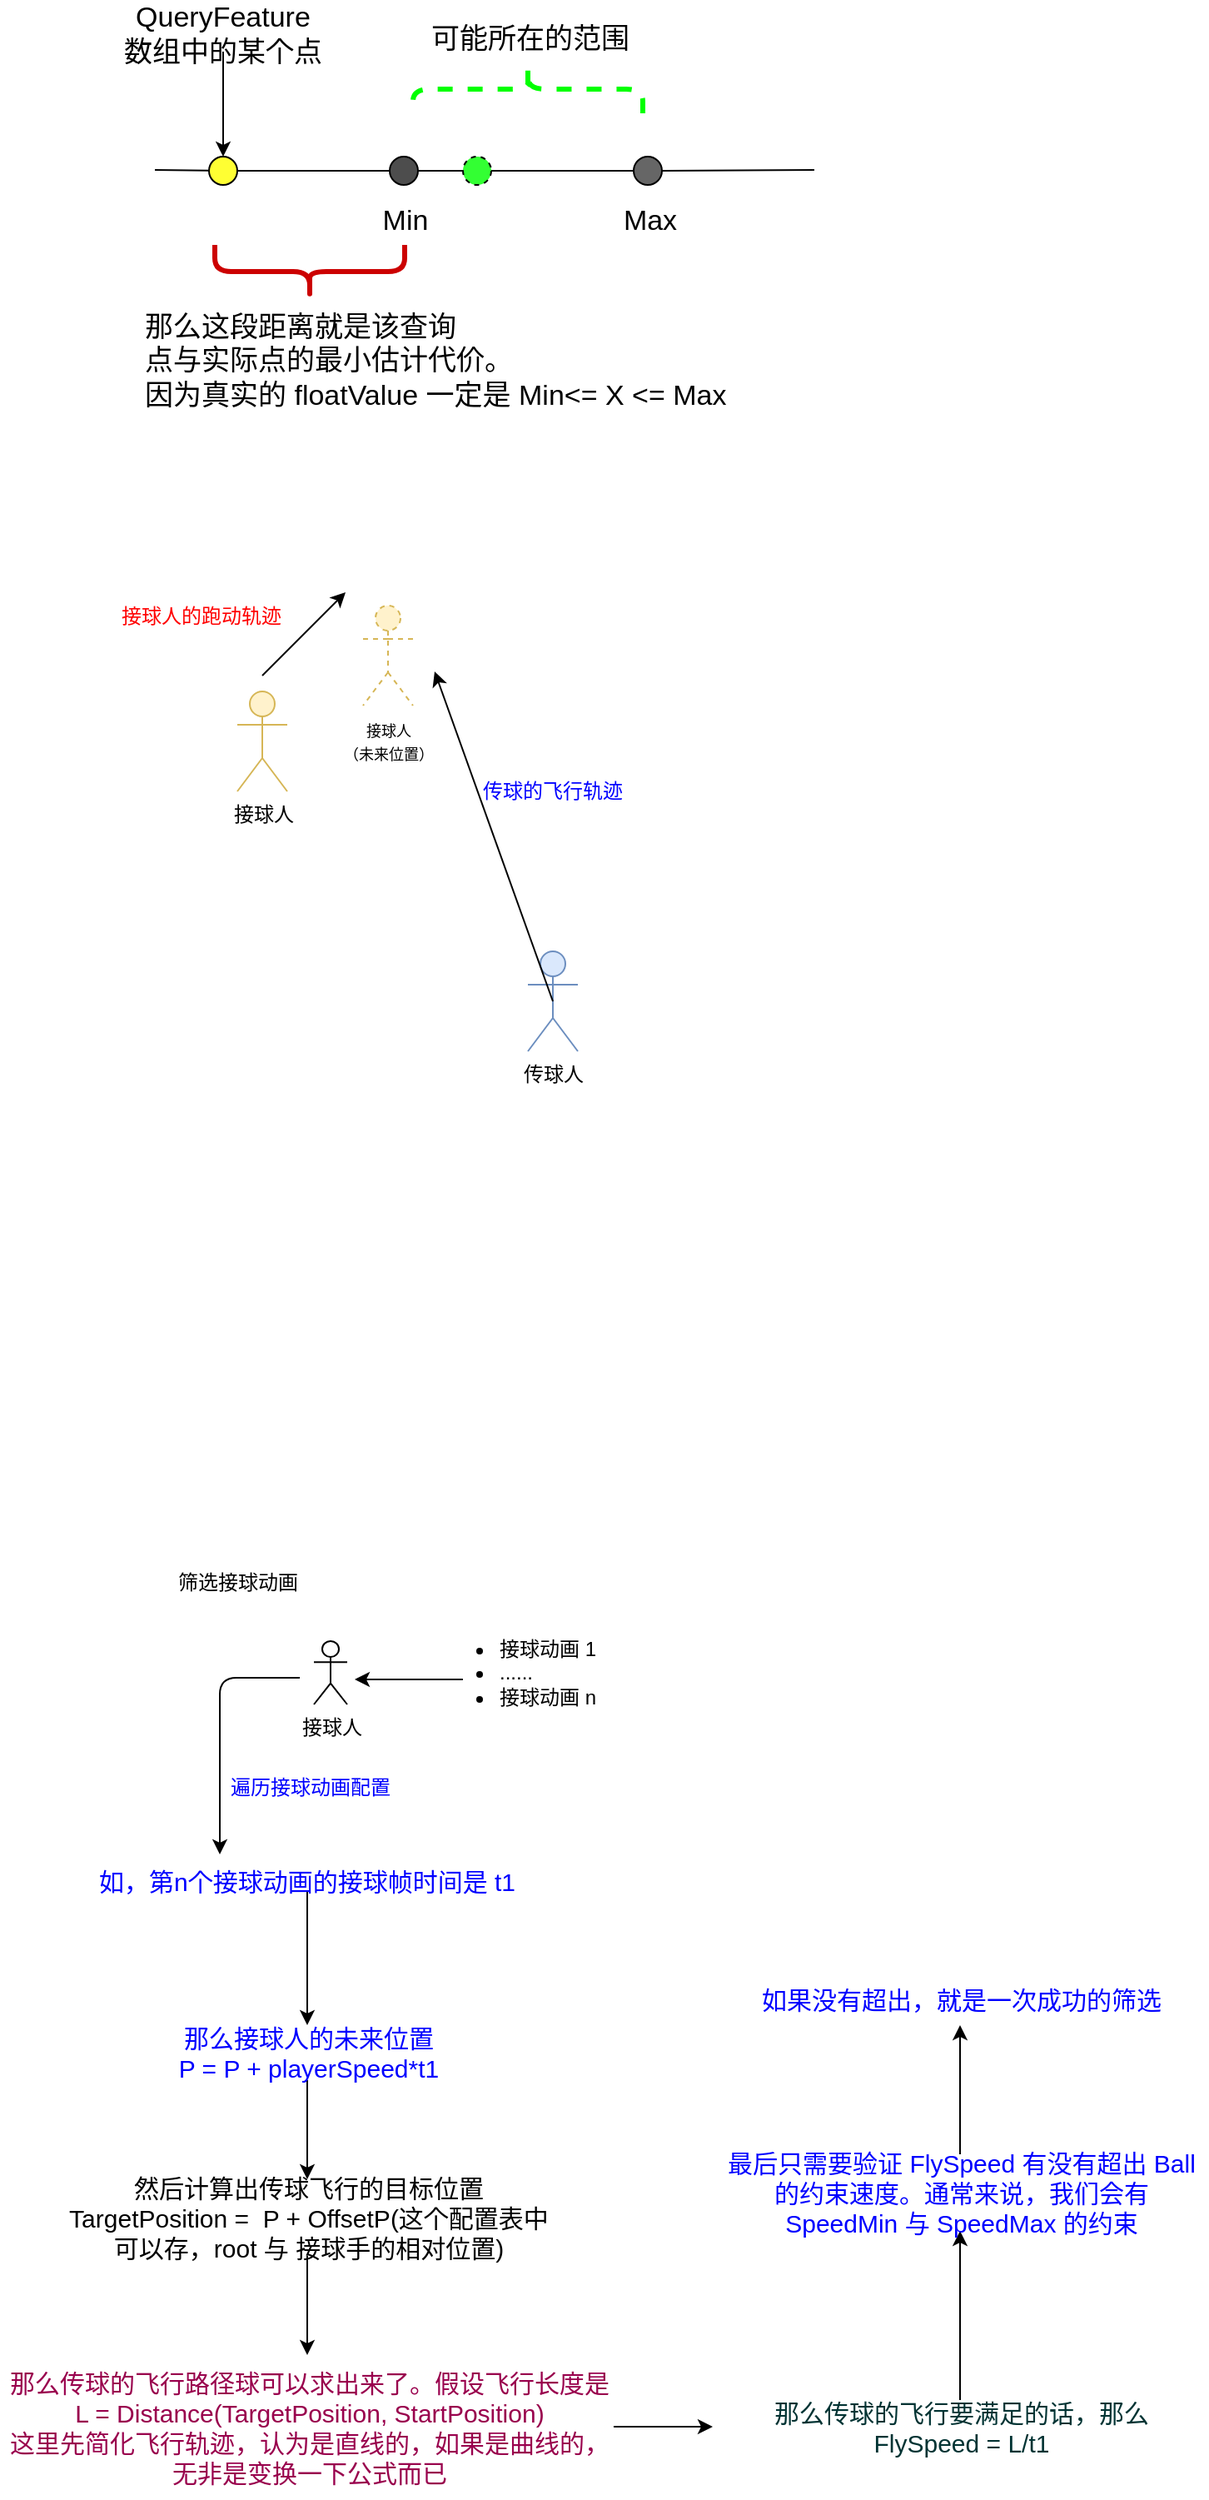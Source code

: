﻿<mxfile version="12.2.4" pages="1"><diagram id="gTX1wIGOyTt5i0pFKWsg" name="Page-1"><mxGraphModel dx="1472" dy="926" grid="0" gridSize="10" guides="1" tooltips="1" connect="1" arrows="1" fold="1" page="0" pageScale="1" pageWidth="850" pageHeight="1100" math="0" shadow="0"><root><mxCell id="0"/><mxCell id="1" parent="0"/><mxCell id="2" value="" style="endArrow=none;html=1;" parent="1" source="5" edge="1"><mxGeometry width="50" height="50" relative="1" as="geometry"><mxPoint x="20" y="70" as="sourcePoint"/><mxPoint x="416" y="70" as="targetPoint"/></mxGeometry></mxCell><mxCell id="3" value="" style="ellipse;whiteSpace=wrap;html=1;aspect=fixed;fillColor=#4D4D4D;" parent="1" vertex="1"><mxGeometry x="161" y="62" width="17" height="17" as="geometry"/></mxCell><mxCell id="4" value="" style="endArrow=none;html=1;" parent="1" source="13" target="3" edge="1"><mxGeometry width="50" height="50" relative="1" as="geometry"><mxPoint x="20" y="70" as="sourcePoint"/><mxPoint x="460" y="70" as="targetPoint"/></mxGeometry></mxCell><mxCell id="5" value="" style="ellipse;whiteSpace=wrap;html=1;aspect=fixed;fillColor=#666666;" parent="1" vertex="1"><mxGeometry x="307.5" y="62" width="17" height="17" as="geometry"/></mxCell><mxCell id="6" value="" style="endArrow=none;html=1;" parent="1" source="20" target="5" edge="1"><mxGeometry width="50" height="50" relative="1" as="geometry"><mxPoint x="82" y="70.5" as="sourcePoint"/><mxPoint x="460" y="70" as="targetPoint"/></mxGeometry></mxCell><mxCell id="9" value="Min&lt;br style=&quot;font-size: 17px;&quot;&gt;" style="text;html=1;resizable=0;points=[];autosize=1;align=center;verticalAlign=top;spacingTop=-6;fillColor=none;strokeColor=none;fontColor=#000000;fontSize=17;textDirection=ltr;" parent="1" vertex="1"><mxGeometry x="155" y="90" width="29" height="14" as="geometry"/></mxCell><mxCell id="10" value="Max" style="text;html=1;resizable=0;points=[];autosize=1;align=center;verticalAlign=top;spacingTop=-6;fillColor=none;strokeColor=none;fontColor=#000000;fontSize=17;textDirection=ltr;" parent="1" vertex="1"><mxGeometry x="295.5" y="90" width="42" height="18" as="geometry"/></mxCell><mxCell id="16" value="" style="edgeStyle=orthogonalEdgeStyle;rounded=0;orthogonalLoop=1;jettySize=auto;html=1;fontSize=17;fontColor=none;entryX=0.5;entryY=0;entryDx=0;entryDy=0;" parent="1" source="11" target="13" edge="1"><mxGeometry relative="1" as="geometry"><mxPoint x="70" y="19" as="targetPoint"/></mxGeometry></mxCell><mxCell id="11" value="QueryFeature&lt;br&gt;数组中的某个点" style="text;html=1;strokeColor=none;fillColor=none;align=center;verticalAlign=middle;whiteSpace=wrap;rounded=0;fontSize=17;fontColor=#000000;" parent="1" vertex="1"><mxGeometry x="-11" y="-21" width="144" height="20" as="geometry"/></mxCell><mxCell id="13" value="" style="ellipse;whiteSpace=wrap;html=1;aspect=fixed;fillColor=#FFFF33;fontColor=none;noLabel=1;" parent="1" vertex="1"><mxGeometry x="52.5" y="62" width="17" height="17" as="geometry"/></mxCell><mxCell id="14" value="" style="endArrow=none;html=1;" parent="1" target="13" edge="1"><mxGeometry width="50" height="50" relative="1" as="geometry"><mxPoint x="20" y="70" as="sourcePoint"/><mxPoint x="161" y="70.5" as="targetPoint"/></mxGeometry></mxCell><mxCell id="18" value="" style="shape=curlyBracket;whiteSpace=wrap;html=1;rounded=1;fillColor=#FFFF33;fontSize=17;fontColor=none;align=center;direction=north;strokeColor=#CC0000;strokeWidth=3;" parent="1" vertex="1"><mxGeometry x="56" y="115" width="114" height="32" as="geometry"/></mxCell><mxCell id="19" value="那么这段距离就是该查询&lt;br&gt;点与实际点的最小估计代价。&lt;br&gt;因为真实的 floatValue 一定是 Min&amp;lt;= X &amp;lt;= Max&lt;br&gt;" style="text;html=1;resizable=0;points=[];autosize=1;align=left;verticalAlign=top;spacingTop=-4;fontSize=17;fontColor=none;" parent="1" vertex="1"><mxGeometry x="12" y="152" width="359" height="60" as="geometry"/></mxCell><mxCell id="20" value="" style="ellipse;whiteSpace=wrap;html=1;aspect=fixed;fillColor=#33FF33;fontColor=none;noLabel=1;dashed=1;" parent="1" vertex="1"><mxGeometry x="205" y="62" width="17" height="17" as="geometry"/></mxCell><mxCell id="21" value="" style="endArrow=none;html=1;" parent="1" source="3" target="20" edge="1"><mxGeometry width="50" height="50" relative="1" as="geometry"><mxPoint x="178" y="70.5" as="sourcePoint"/><mxPoint x="307.5" y="70.5" as="targetPoint"/></mxGeometry></mxCell><mxCell id="22" value="可能所在的范围" style="text;html=1;resizable=0;points=[];autosize=1;align=left;verticalAlign=top;spacingTop=-4;fontSize=17;fontColor=none;" parent="1" vertex="1"><mxGeometry x="184" y="-21" width="129" height="20" as="geometry"/></mxCell><mxCell id="23" value="" style="shape=curlyBracket;whiteSpace=wrap;html=1;rounded=1;dashed=1;strokeColor=#00FF00;strokeWidth=3;fillColor=#00CC00;fontSize=17;fontColor=none;align=center;direction=south;" parent="1" vertex="1"><mxGeometry x="175" y="7" width="138" height="29" as="geometry"/></mxCell><mxCell id="25" value="接球人" style="shape=umlActor;verticalLabelPosition=bottom;labelBackgroundColor=#ffffff;verticalAlign=top;html=1;outlineConnect=0;fillColor=#fff2cc;strokeColor=#d6b656;" parent="1" vertex="1"><mxGeometry x="69.5" y="383" width="30" height="60" as="geometry"/></mxCell><mxCell id="26" value="传球人" style="shape=umlActor;verticalLabelPosition=bottom;labelBackgroundColor=#ffffff;verticalAlign=top;html=1;outlineConnect=0;fillColor=#dae8fc;strokeColor=#6c8ebf;" parent="1" vertex="1"><mxGeometry x="244" y="539" width="30" height="60" as="geometry"/></mxCell><mxCell id="34" value="" style="endArrow=classic;html=1;exitX=0.5;exitY=0.5;exitDx=0;exitDy=0;exitPerimeter=0;" parent="1" source="26" edge="1"><mxGeometry width="50" height="50" relative="1" as="geometry"><mxPoint x="-11" y="689" as="sourcePoint"/><mxPoint x="188" y="371" as="targetPoint"/></mxGeometry></mxCell><mxCell id="35" value="传球的飞行轨迹" style="text;html=1;strokeColor=none;fillColor=none;align=center;verticalAlign=middle;whiteSpace=wrap;rounded=0;fontColor=#0000FF;" parent="1" vertex="1"><mxGeometry x="195" y="434.5" width="128" height="17" as="geometry"/></mxCell><mxCell id="36" value="&lt;font style=&quot;font-size: 9px&quot;&gt;接球人&lt;br&gt;（未来位置）&lt;/font&gt;" style="shape=umlActor;verticalLabelPosition=bottom;labelBackgroundColor=#ffffff;verticalAlign=top;html=1;outlineConnect=0;dashed=1;fillColor=#fff2cc;strokeColor=#d6b656;" parent="1" vertex="1"><mxGeometry x="145" y="331.5" width="30" height="60" as="geometry"/></mxCell><mxCell id="37" value="" style="endArrow=classic;html=1;" parent="1" edge="1"><mxGeometry width="50" height="50" relative="1" as="geometry"><mxPoint x="84.5" y="373.5" as="sourcePoint"/><mxPoint x="134.5" y="323.5" as="targetPoint"/></mxGeometry></mxCell><mxCell id="38" value="接球人的跑动轨迹" style="text;html=1;strokeColor=none;fillColor=none;align=center;verticalAlign=middle;whiteSpace=wrap;rounded=0;dashed=1;fontColor=#FF0000;" parent="1" vertex="1"><mxGeometry x="-11" y="331.5" width="118" height="12" as="geometry"/></mxCell><mxCell id="40" value="筛选接球动画" style="text;html=1;strokeColor=none;fillColor=none;align=center;verticalAlign=middle;whiteSpace=wrap;rounded=0;dashed=1;fontColor=#000000;" vertex="1" parent="1"><mxGeometry x="23.5" y="912" width="92" height="12" as="geometry"/></mxCell><mxCell id="42" value="接球人" style="shape=umlActor;verticalLabelPosition=bottom;labelBackgroundColor=#ffffff;verticalAlign=top;html=1;outlineConnect=0;fontColor=#000000;" vertex="1" parent="1"><mxGeometry x="115.5" y="953" width="20" height="38" as="geometry"/></mxCell><mxCell id="44" value="&lt;ul&gt;&lt;li&gt;接球动画 1&lt;/li&gt;&lt;li&gt;......&lt;/li&gt;&lt;li&gt;接球动画 n&lt;/li&gt;&lt;/ul&gt;" style="text;strokeColor=none;fillColor=none;html=1;whiteSpace=wrap;verticalAlign=middle;overflow=hidden;fontColor=#000000;" vertex="1" parent="1"><mxGeometry x="184.5" y="932" width="140" height="80" as="geometry"/></mxCell><mxCell id="47" value="" style="endArrow=classic;html=1;fontColor=#000000;exitX=0.146;exitY=0.55;exitDx=0;exitDy=0;exitPerimeter=0;" edge="1" parent="1" source="44"><mxGeometry width="50" height="50" relative="1" as="geometry"><mxPoint x="-11" y="1083" as="sourcePoint"/><mxPoint x="140" y="976" as="targetPoint"/></mxGeometry></mxCell><mxCell id="48" value="" style="endArrow=classic;html=1;fontColor=#000000;" edge="1" parent="1"><mxGeometry width="50" height="50" relative="1" as="geometry"><mxPoint x="107" y="975" as="sourcePoint"/><mxPoint x="59" y="1081" as="targetPoint"/><Array as="points"><mxPoint x="59" y="975"/></Array></mxGeometry></mxCell><mxCell id="49" value="遍历接球动画配置" style="text;html=1;strokeColor=none;fillColor=none;align=center;verticalAlign=middle;whiteSpace=wrap;rounded=0;fontColor=#0000FF;" vertex="1" parent="1"><mxGeometry x="61" y="1037" width="105" height="7" as="geometry"/></mxCell><mxCell id="54" value="" style="edgeStyle=orthogonalEdgeStyle;rounded=0;orthogonalLoop=1;jettySize=auto;html=1;fontSize=15;fontColor=#0000FF;" edge="1" parent="1" source="52" target="53"><mxGeometry relative="1" as="geometry"/></mxCell><mxCell id="52" value="如，第n个接球动画的接球帧时间是 t1" style="text;html=1;strokeColor=none;fillColor=none;align=center;verticalAlign=middle;whiteSpace=wrap;rounded=0;fontColor=#0000FF;fontSize=15;" vertex="1" parent="1"><mxGeometry x="-27" y="1090" width="277" height="13" as="geometry"/></mxCell><mxCell id="58" value="" style="edgeStyle=orthogonalEdgeStyle;rounded=0;orthogonalLoop=1;jettySize=auto;html=1;fontSize=15;fontColor=#0000FF;" edge="1" parent="1" source="53" target="57"><mxGeometry relative="1" as="geometry"/></mxCell><mxCell id="53" value="那么接球人的未来位置&lt;br&gt;P = P + playerSpeed*t1" style="text;html=1;strokeColor=none;fillColor=none;align=center;verticalAlign=middle;whiteSpace=wrap;rounded=0;fontColor=#0000FF;fontSize=15;spacing=4;spacingLeft=2;" vertex="1" parent="1"><mxGeometry x="-27" y="1183.5" width="277" height="33" as="geometry"/></mxCell><mxCell id="60" value="" style="edgeStyle=orthogonalEdgeStyle;rounded=0;orthogonalLoop=1;jettySize=auto;html=1;fontSize=15;fontColor=#0000FF;" edge="1" parent="1" source="57" target="59"><mxGeometry relative="1" as="geometry"/></mxCell><mxCell id="57" value="然后计算出传球飞行的目标位置&lt;br&gt;TargetPosition =&amp;nbsp; P + OffsetP(这个配置表中可以存，root 与 接球手的相对位置)" style="text;html=1;strokeColor=none;fillColor=none;align=center;verticalAlign=middle;whiteSpace=wrap;rounded=0;fontColor=#000000;fontSize=15;spacing=4;spacingLeft=2;" vertex="1" parent="1"><mxGeometry x="-37" y="1276" width="297" height="46" as="geometry"/></mxCell><mxCell id="62" value="" style="edgeStyle=orthogonalEdgeStyle;rounded=0;orthogonalLoop=1;jettySize=auto;html=1;fontSize=15;fontColor=#0000FF;" edge="1" parent="1" source="59" target="61"><mxGeometry relative="1" as="geometry"/></mxCell><mxCell id="59" value="那么传球的飞行路径球可以求出来了。假设飞行长度是 L = Distance(TargetPosition, StartPosition)&lt;br&gt;这里先简化飞行轨迹，认为是直线的，如果是曲线的，无非是变换一下公式而已" style="text;html=1;strokeColor=none;fillColor=none;align=center;verticalAlign=middle;whiteSpace=wrap;rounded=0;fontColor=#99004D;fontSize=15;spacing=4;spacingLeft=2;" vertex="1" parent="1"><mxGeometry x="-72.5" y="1381.5" width="368" height="86" as="geometry"/></mxCell><mxCell id="64" value="" style="edgeStyle=orthogonalEdgeStyle;rounded=0;orthogonalLoop=1;jettySize=auto;html=1;fontSize=15;fontColor=#0000FF;" edge="1" parent="1" source="61" target="63"><mxGeometry relative="1" as="geometry"/></mxCell><mxCell id="61" value="那么传球的飞行要满足的话，那么&lt;br&gt;FlySpeed = L/t1" style="text;html=1;strokeColor=none;fillColor=none;align=center;verticalAlign=middle;whiteSpace=wrap;rounded=0;fontColor=#003333;fontSize=15;spacing=4;spacingLeft=2;" vertex="1" parent="1"><mxGeometry x="355" y="1408.5" width="297" height="32" as="geometry"/></mxCell><mxCell id="66" value="" style="edgeStyle=orthogonalEdgeStyle;rounded=0;orthogonalLoop=1;jettySize=auto;html=1;fontSize=15;fontColor=#0000FF;" edge="1" parent="1" source="63" target="65"><mxGeometry relative="1" as="geometry"/></mxCell><mxCell id="63" value="最后只需要验证 FlySpeed 有没有超出 Ball 的约束速度。通常来说，我们会有 SpeedMin 与 SpeedMax 的约束" style="text;html=1;strokeColor=none;fillColor=none;align=center;verticalAlign=middle;whiteSpace=wrap;rounded=0;fontColor=#0000FF;fontSize=15;spacing=4;spacingLeft=2;" vertex="1" parent="1"><mxGeometry x="355" y="1261" width="297" height="46" as="geometry"/></mxCell><mxCell id="65" value="如果没有超出，就是一次成功的筛选" style="text;html=1;strokeColor=none;fillColor=none;align=center;verticalAlign=middle;whiteSpace=wrap;rounded=0;fontColor=#0000FF;fontSize=15;spacing=4;spacingLeft=2;" vertex="1" parent="1"><mxGeometry x="355" y="1151.5" width="297" height="32" as="geometry"/></mxCell></root></mxGraphModel></diagram></mxfile>